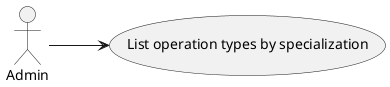 ﻿@startuml
left to right direction

actor "Admin" as user
usecase "List operation types by specialization" as goal

user --> goal

@enduml